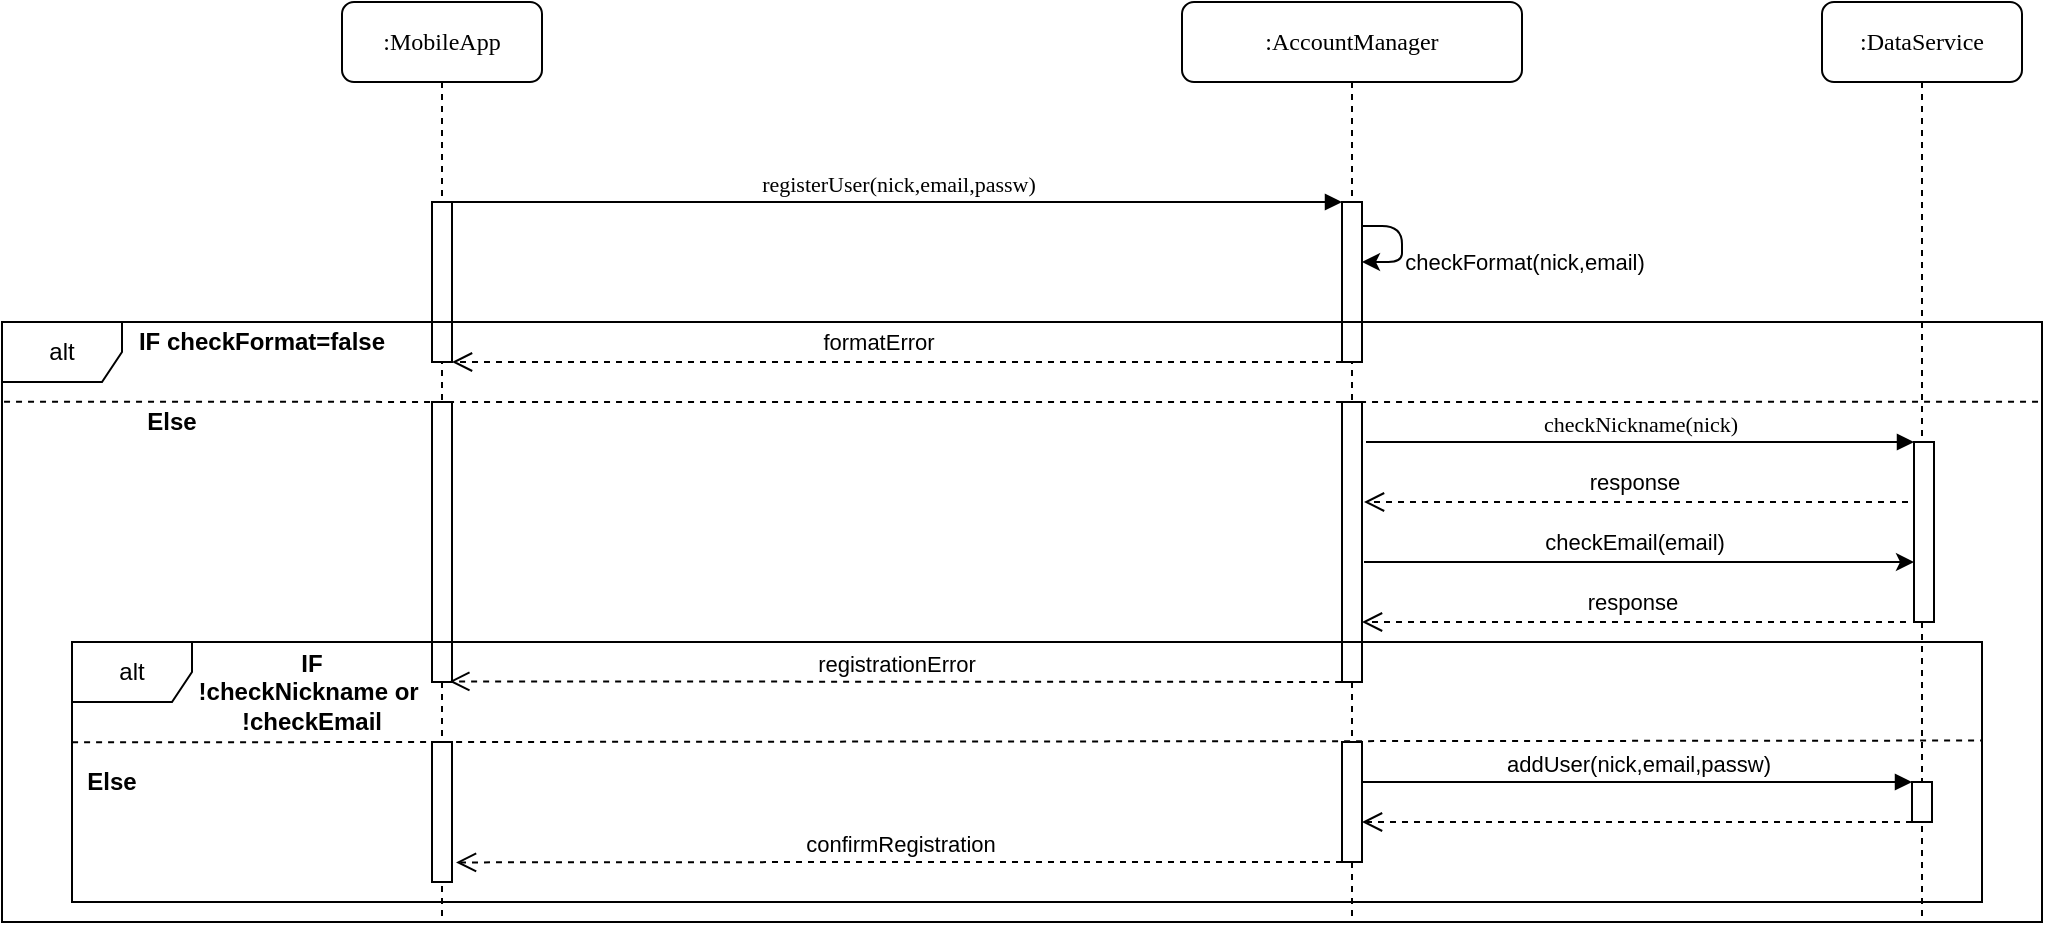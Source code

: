 <mxfile version="13.9.9" type="device"><diagram name="Page-1" id="13e1069c-82ec-6db2-03f1-153e76fe0fe0"><mxGraphModel dx="2583" dy="867" grid="1" gridSize="10" guides="1" tooltips="1" connect="1" arrows="1" fold="1" page="1" pageScale="1" pageWidth="1100" pageHeight="850" background="#ffffff" math="0" shadow="0"><root><mxCell id="0"/><mxCell id="1" parent="0"/><mxCell id="7baba1c4bc27f4b0-2" value=":AccountManager" style="shape=umlLifeline;perimeter=lifelinePerimeter;whiteSpace=wrap;html=1;container=1;collapsible=0;recursiveResize=0;outlineConnect=0;rounded=1;shadow=0;comic=0;labelBackgroundColor=none;strokeWidth=1;fontFamily=Verdana;fontSize=12;align=center;" parent="1" vertex="1"><mxGeometry x="520" y="80" width="170" height="460" as="geometry"/></mxCell><mxCell id="7baba1c4bc27f4b0-10" value="" style="html=1;points=[];perimeter=orthogonalPerimeter;rounded=0;shadow=0;comic=0;labelBackgroundColor=none;strokeWidth=1;fontFamily=Verdana;fontSize=12;align=center;" parent="7baba1c4bc27f4b0-2" vertex="1"><mxGeometry x="80" y="100" width="10" height="60" as="geometry"/></mxCell><mxCell id="wXkMJtXl5DrkG8wXhadT-9" value="" style="html=1;points=[];perimeter=orthogonalPerimeter;rounded=0;shadow=0;comic=0;labelBackgroundColor=none;strokeWidth=1;fontFamily=Verdana;fontSize=12;align=center;" vertex="1" parent="7baba1c4bc27f4b0-2"><mxGeometry x="80" y="320" width="10" height="20" as="geometry"/></mxCell><mxCell id="wXkMJtXl5DrkG8wXhadT-12" value="" style="html=1;points=[];perimeter=orthogonalPerimeter;rounded=0;shadow=0;comic=0;labelBackgroundColor=none;strokeWidth=1;fontFamily=Verdana;fontSize=12;align=center;" vertex="1" parent="7baba1c4bc27f4b0-2"><mxGeometry x="80" y="370" width="10" height="60" as="geometry"/></mxCell><mxCell id="wXkMJtXl5DrkG8wXhadT-31" value="" style="endArrow=classic;html=1;" edge="1" parent="7baba1c4bc27f4b0-2" source="7baba1c4bc27f4b0-10" target="7baba1c4bc27f4b0-10"><mxGeometry width="50" height="50" relative="1" as="geometry"><mxPoint x="100" y="110" as="sourcePoint"/><mxPoint x="100" y="130.14" as="targetPoint"/><Array as="points"><mxPoint x="110" y="112"/><mxPoint x="110" y="130"/></Array></mxGeometry></mxCell><mxCell id="wXkMJtXl5DrkG8wXhadT-39" value="" style="html=1;points=[];perimeter=orthogonalPerimeter;rounded=0;shadow=0;comic=0;labelBackgroundColor=none;strokeWidth=1;fontFamily=Verdana;fontSize=12;align=center;" vertex="1" parent="7baba1c4bc27f4b0-2"><mxGeometry x="80" y="200" width="10" height="120" as="geometry"/></mxCell><mxCell id="wXkMJtXl5DrkG8wXhadT-49" value="" style="html=1;points=[];perimeter=orthogonalPerimeter;rounded=0;shadow=0;comic=0;labelBackgroundColor=none;strokeWidth=1;fontFamily=Verdana;fontSize=12;align=center;" vertex="1" parent="7baba1c4bc27f4b0-2"><mxGeometry x="80" y="160" width="10" height="20" as="geometry"/></mxCell><mxCell id="wXkMJtXl5DrkG8wXhadT-53" value="addUser(nick,email,passw)" style="html=1;verticalAlign=bottom;endArrow=block;labelBackgroundColor=none;fontSize=11;" edge="1" parent="7baba1c4bc27f4b0-2" target="wXkMJtXl5DrkG8wXhadT-41"><mxGeometry width="80" relative="1" as="geometry"><mxPoint x="90" y="390" as="sourcePoint"/><mxPoint x="170" y="390" as="targetPoint"/></mxGeometry></mxCell><mxCell id="7baba1c4bc27f4b0-3" value=":DataService" style="shape=umlLifeline;perimeter=lifelinePerimeter;whiteSpace=wrap;html=1;container=1;collapsible=0;recursiveResize=0;outlineConnect=0;rounded=1;shadow=0;comic=0;labelBackgroundColor=none;strokeWidth=1;fontFamily=Verdana;fontSize=12;align=center;" parent="1" vertex="1"><mxGeometry x="840" y="80" width="100" height="460" as="geometry"/></mxCell><mxCell id="7baba1c4bc27f4b0-13" value="" style="html=1;points=[];perimeter=orthogonalPerimeter;rounded=0;shadow=0;comic=0;labelBackgroundColor=none;strokeWidth=1;fontFamily=Verdana;fontSize=12;align=center;" parent="7baba1c4bc27f4b0-3" vertex="1"><mxGeometry x="46" y="220" width="10" height="90" as="geometry"/></mxCell><mxCell id="wXkMJtXl5DrkG8wXhadT-41" value="" style="html=1;points=[];perimeter=orthogonalPerimeter;rounded=0;shadow=0;comic=0;labelBackgroundColor=none;strokeWidth=1;fontFamily=Verdana;fontSize=12;align=center;" vertex="1" parent="7baba1c4bc27f4b0-3"><mxGeometry x="45" y="390" width="10" height="20" as="geometry"/></mxCell><mxCell id="7baba1c4bc27f4b0-8" value=":MobileApp" style="shape=umlLifeline;perimeter=lifelinePerimeter;whiteSpace=wrap;html=1;container=1;collapsible=0;recursiveResize=0;outlineConnect=0;rounded=1;shadow=0;comic=0;labelBackgroundColor=none;strokeWidth=1;fontFamily=Verdana;fontSize=12;align=center;" parent="1" vertex="1"><mxGeometry x="100" y="80" width="100" height="460" as="geometry"/></mxCell><mxCell id="7baba1c4bc27f4b0-9" value="" style="html=1;points=[];perimeter=orthogonalPerimeter;rounded=0;shadow=0;comic=0;labelBackgroundColor=none;strokeWidth=1;fontFamily=Verdana;fontSize=12;align=center;" parent="7baba1c4bc27f4b0-8" vertex="1"><mxGeometry x="45" y="100" width="10" height="80" as="geometry"/></mxCell><mxCell id="wXkMJtXl5DrkG8wXhadT-50" value="" style="html=1;points=[];perimeter=orthogonalPerimeter;rounded=0;shadow=0;comic=0;labelBackgroundColor=none;strokeWidth=1;fontFamily=Verdana;fontSize=12;align=center;" vertex="1" parent="7baba1c4bc27f4b0-8"><mxGeometry x="45" y="200" width="10" height="140" as="geometry"/></mxCell><mxCell id="wXkMJtXl5DrkG8wXhadT-51" value="" style="html=1;points=[];perimeter=orthogonalPerimeter;rounded=0;shadow=0;comic=0;labelBackgroundColor=none;strokeWidth=1;fontFamily=Verdana;fontSize=12;align=center;" vertex="1" parent="7baba1c4bc27f4b0-8"><mxGeometry x="45" y="370" width="10" height="70" as="geometry"/></mxCell><mxCell id="7baba1c4bc27f4b0-11" value="&lt;font style=&quot;font-size: 11px&quot;&gt;registerUser(nick,email,passw)&lt;/font&gt;" style="html=1;verticalAlign=bottom;endArrow=block;entryX=0;entryY=0;labelBackgroundColor=none;fontFamily=Verdana;fontSize=12;edgeStyle=elbowEdgeStyle;elbow=vertical;" parent="1" source="7baba1c4bc27f4b0-9" target="7baba1c4bc27f4b0-10" edge="1"><mxGeometry relative="1" as="geometry"><mxPoint x="220" y="190" as="sourcePoint"/></mxGeometry></mxCell><mxCell id="7baba1c4bc27f4b0-14" value="checkNickname(nick)" style="html=1;verticalAlign=bottom;endArrow=block;entryX=0;entryY=0;labelBackgroundColor=none;fontFamily=Verdana;fontSize=11;edgeStyle=elbowEdgeStyle;elbow=vertical;" parent="1" edge="1"><mxGeometry relative="1" as="geometry"><mxPoint x="612" y="300" as="sourcePoint"/><mxPoint x="886" y="300.0" as="targetPoint"/><Array as="points"><mxPoint x="851" y="300"/></Array><mxPoint as="offset"/></mxGeometry></mxCell><mxCell id="wXkMJtXl5DrkG8wXhadT-3" value="IF &lt;br&gt;!checkNickname or&amp;nbsp;&lt;br&gt;!checkEmail" style="text;html=1;strokeColor=none;align=center;verticalAlign=middle;whiteSpace=wrap;rounded=0;fontStyle=1" vertex="1" parent="1"><mxGeometry y="405" width="170" height="40" as="geometry"/></mxCell><mxCell id="wXkMJtXl5DrkG8wXhadT-4" value="" style="html=1;verticalAlign=bottom;endArrow=open;dashed=1;endSize=8;" edge="1" parent="1"><mxGeometry relative="1" as="geometry"><mxPoint x="883" y="330" as="sourcePoint"/><mxPoint x="611" y="330" as="targetPoint"/><Array as="points"><mxPoint x="811" y="330"/></Array></mxGeometry></mxCell><mxCell id="wXkMJtXl5DrkG8wXhadT-5" value="response" style="text;html=1;align=center;verticalAlign=middle;resizable=0;points=[];autosize=1;fontSize=11;" vertex="1" parent="1"><mxGeometry x="716" y="310" width="60" height="20" as="geometry"/></mxCell><mxCell id="wXkMJtXl5DrkG8wXhadT-10" value="registrationError" style="html=1;verticalAlign=bottom;endArrow=open;dashed=1;endSize=8;labelBackgroundColor=none;exitX=-0.044;exitY=0.998;exitDx=0;exitDy=0;exitPerimeter=0;entryX=0.866;entryY=0.998;entryDx=0;entryDy=0;entryPerimeter=0;" edge="1" parent="1" source="wXkMJtXl5DrkG8wXhadT-9" target="wXkMJtXl5DrkG8wXhadT-50"><mxGeometry relative="1" as="geometry"><mxPoint x="600" y="449" as="sourcePoint"/><mxPoint x="156" y="450" as="targetPoint"/></mxGeometry></mxCell><mxCell id="wXkMJtXl5DrkG8wXhadT-11" value="Else" style="text;html=1;strokeColor=none;align=center;verticalAlign=middle;whiteSpace=wrap;rounded=0;fontStyle=1" vertex="1" parent="1"><mxGeometry x="-30" y="460" width="30" height="20" as="geometry"/></mxCell><mxCell id="wXkMJtXl5DrkG8wXhadT-22" style="edgeStyle=orthogonalEdgeStyle;rounded=0;orthogonalLoop=1;jettySize=auto;html=1;" edge="1" parent="1"><mxGeometry relative="1" as="geometry"><mxPoint x="611" y="360.034" as="sourcePoint"/><mxPoint x="886" y="360.034" as="targetPoint"/><Array as="points"><mxPoint x="871" y="360"/><mxPoint x="871" y="360"/></Array></mxGeometry></mxCell><mxCell id="wXkMJtXl5DrkG8wXhadT-23" value="checkEmail(email)" style="text;html=1;align=center;verticalAlign=middle;resizable=0;points=[];autosize=1;fontSize=11;" vertex="1" parent="1"><mxGeometry x="691" y="340" width="110" height="20" as="geometry"/></mxCell><mxCell id="wXkMJtXl5DrkG8wXhadT-26" value="" style="html=1;verticalAlign=bottom;endArrow=open;dashed=1;endSize=8;" edge="1" parent="1"><mxGeometry relative="1" as="geometry"><mxPoint x="882" y="390" as="sourcePoint"/><mxPoint x="610" y="390" as="targetPoint"/><Array as="points"><mxPoint x="810" y="390"/></Array></mxGeometry></mxCell><mxCell id="wXkMJtXl5DrkG8wXhadT-27" value="response" style="text;html=1;align=center;verticalAlign=middle;resizable=0;points=[];autosize=1;fontSize=11;" vertex="1" parent="1"><mxGeometry x="715" y="370" width="60" height="20" as="geometry"/></mxCell><mxCell id="wXkMJtXl5DrkG8wXhadT-30" value="checkFormat(nick,email)" style="text;html=1;strokeColor=none;fillColor=none;align=center;verticalAlign=middle;whiteSpace=wrap;rounded=0;fontSize=11;" vertex="1" parent="1"><mxGeometry x="626" y="200" width="131" height="20" as="geometry"/></mxCell><mxCell id="wXkMJtXl5DrkG8wXhadT-33" value="IF checkFormat=false" style="text;html=1;strokeColor=none;align=center;verticalAlign=middle;whiteSpace=wrap;rounded=0;fontStyle=1" vertex="1" parent="1"><mxGeometry x="-5" y="240" width="130" height="20" as="geometry"/></mxCell><mxCell id="wXkMJtXl5DrkG8wXhadT-34" value="" style="endArrow=none;dashed=1;html=1;entryX=1;entryY=0.133;entryDx=0;entryDy=0;entryPerimeter=0;exitX=0.001;exitY=0.133;exitDx=0;exitDy=0;exitPerimeter=0;" edge="1" parent="1" source="wXkMJtXl5DrkG8wXhadT-32" target="wXkMJtXl5DrkG8wXhadT-32"><mxGeometry width="50" height="50" relative="1" as="geometry"><mxPoint x="-60" y="280" as="sourcePoint"/><mxPoint x="950" y="279" as="targetPoint"/><Array as="points"><mxPoint x="440" y="280"/></Array></mxGeometry></mxCell><mxCell id="wXkMJtXl5DrkG8wXhadT-37" value="Else" style="text;html=1;strokeColor=none;align=center;verticalAlign=middle;whiteSpace=wrap;rounded=0;fontStyle=1" vertex="1" parent="1"><mxGeometry y="280" width="30" height="20" as="geometry"/></mxCell><mxCell id="wXkMJtXl5DrkG8wXhadT-38" value="" style="html=1;points=[];perimeter=orthogonalPerimeter;rounded=0;shadow=0;comic=0;labelBackgroundColor=none;strokeWidth=1;fontFamily=Verdana;fontSize=12;align=center;" vertex="1" parent="1"><mxGeometry x="600" y="240" width="10" as="geometry"/></mxCell><mxCell id="wXkMJtXl5DrkG8wXhadT-44" value="" style="html=1;verticalAlign=bottom;endArrow=open;dashed=1;endSize=8;" edge="1" parent="1" source="wXkMJtXl5DrkG8wXhadT-41"><mxGeometry relative="1" as="geometry"><mxPoint x="887" y="490" as="sourcePoint"/><mxPoint x="610" y="490" as="targetPoint"/><Array as="points"/></mxGeometry></mxCell><mxCell id="wXkMJtXl5DrkG8wXhadT-46" value="confirmRegistration" style="html=1;verticalAlign=bottom;endArrow=open;dashed=1;endSize=8;labelBackgroundColor=none;entryX=1.2;entryY=0.86;entryDx=0;entryDy=0;entryPerimeter=0;" edge="1" parent="1" source="wXkMJtXl5DrkG8wXhadT-12" target="wXkMJtXl5DrkG8wXhadT-51"><mxGeometry relative="1" as="geometry"><mxPoint x="410" y="530" as="sourcePoint"/><mxPoint x="155" y="540.0" as="targetPoint"/><Array as="points"><mxPoint x="380" y="510"/></Array></mxGeometry></mxCell><mxCell id="wXkMJtXl5DrkG8wXhadT-35" value="" style="html=1;verticalAlign=bottom;endArrow=open;dashed=1;endSize=8;" edge="1" parent="1" target="7baba1c4bc27f4b0-9"><mxGeometry relative="1" as="geometry"><mxPoint x="600" y="260" as="sourcePoint"/><mxPoint x="520" y="250" as="targetPoint"/></mxGeometry></mxCell><mxCell id="wXkMJtXl5DrkG8wXhadT-47" value="formatError" style="edgeLabel;html=1;align=center;verticalAlign=middle;resizable=0;points=[];labelBackgroundColor=none;" vertex="1" connectable="0" parent="wXkMJtXl5DrkG8wXhadT-35"><mxGeometry x="-0.148" relative="1" as="geometry"><mxPoint x="-43" y="-10.03" as="offset"/></mxGeometry></mxCell><mxCell id="wXkMJtXl5DrkG8wXhadT-54" value="" style="endArrow=none;dashed=1;html=1;labelBackgroundColor=none;fontSize=11;exitX=-0.001;exitY=0.386;exitDx=0;exitDy=0;exitPerimeter=0;entryX=1;entryY=0.379;entryDx=0;entryDy=0;entryPerimeter=0;" edge="1" parent="1" target="wXkMJtXl5DrkG8wXhadT-2"><mxGeometry width="50" height="50" relative="1" as="geometry"><mxPoint x="-34.955" y="450.18" as="sourcePoint"/><mxPoint x="920" y="448" as="targetPoint"/></mxGeometry></mxCell><mxCell id="wXkMJtXl5DrkG8wXhadT-2" value="alt" style="shape=umlFrame;whiteSpace=wrap;html=1;" vertex="1" parent="1"><mxGeometry x="-35" y="400" width="955" height="130" as="geometry"/></mxCell><mxCell id="wXkMJtXl5DrkG8wXhadT-32" value="alt" style="shape=umlFrame;whiteSpace=wrap;html=1;" vertex="1" parent="1"><mxGeometry x="-70" y="240" width="1020" height="300" as="geometry"/></mxCell></root></mxGraphModel></diagram></mxfile>